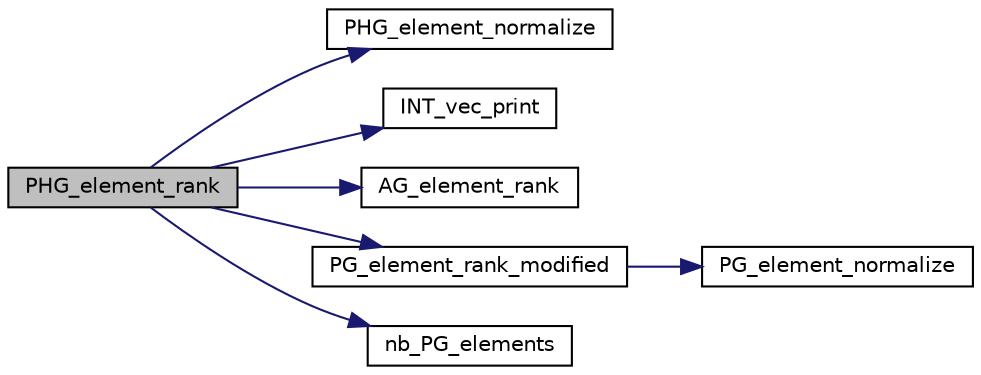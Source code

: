 digraph "PHG_element_rank"
{
  edge [fontname="Helvetica",fontsize="10",labelfontname="Helvetica",labelfontsize="10"];
  node [fontname="Helvetica",fontsize="10",shape=record];
  rankdir="LR";
  Node15010 [label="PHG_element_rank",height=0.2,width=0.4,color="black", fillcolor="grey75", style="filled", fontcolor="black"];
  Node15010 -> Node15011 [color="midnightblue",fontsize="10",style="solid",fontname="Helvetica"];
  Node15011 [label="PHG_element_normalize",height=0.2,width=0.4,color="black", fillcolor="white", style="filled",URL="$df/de4/projective_8_c.html#ac4e394a7350ec000268ab09fd04d4668"];
  Node15010 -> Node15012 [color="midnightblue",fontsize="10",style="solid",fontname="Helvetica"];
  Node15012 [label="INT_vec_print",height=0.2,width=0.4,color="black", fillcolor="white", style="filled",URL="$df/dbf/sajeeb_8_c.html#a79a5901af0b47dd0d694109543c027fe"];
  Node15010 -> Node15013 [color="midnightblue",fontsize="10",style="solid",fontname="Helvetica"];
  Node15013 [label="AG_element_rank",height=0.2,width=0.4,color="black", fillcolor="white", style="filled",URL="$df/de4/projective_8_c.html#ab2ac908d07dd8038fd996e26bdc75c17"];
  Node15010 -> Node15014 [color="midnightblue",fontsize="10",style="solid",fontname="Helvetica"];
  Node15014 [label="PG_element_rank_modified",height=0.2,width=0.4,color="black", fillcolor="white", style="filled",URL="$df/de4/projective_8_c.html#a9cd1a8bf5b88a038e33862f6c2c3dd36"];
  Node15014 -> Node15015 [color="midnightblue",fontsize="10",style="solid",fontname="Helvetica"];
  Node15015 [label="PG_element_normalize",height=0.2,width=0.4,color="black", fillcolor="white", style="filled",URL="$df/de4/projective_8_c.html#a5a4c3c1158bad6bab0d786c616bd0996"];
  Node15010 -> Node15016 [color="midnightblue",fontsize="10",style="solid",fontname="Helvetica"];
  Node15016 [label="nb_PG_elements",height=0.2,width=0.4,color="black", fillcolor="white", style="filled",URL="$df/de4/projective_8_c.html#ada56c56cb5c7b39553dc0391f2df1cee"];
}
